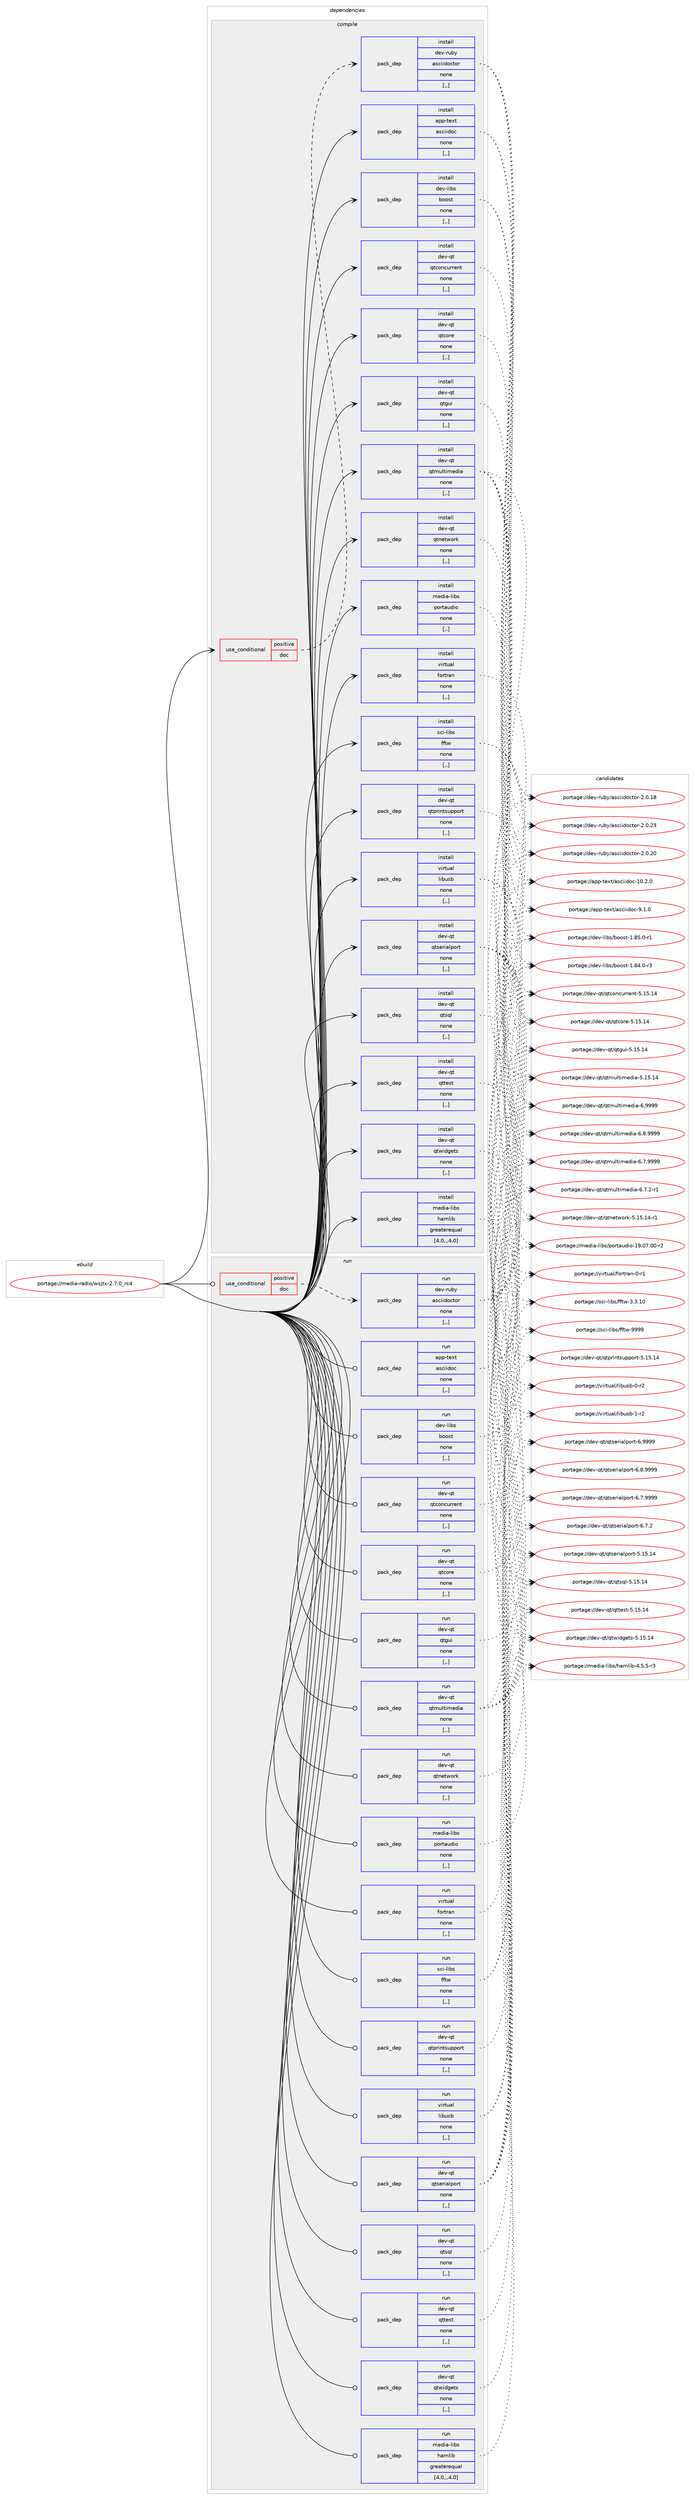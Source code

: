 digraph prolog {

# *************
# Graph options
# *************

newrank=true;
concentrate=true;
compound=true;
graph [rankdir=LR,fontname=Helvetica,fontsize=10,ranksep=1.5];#, ranksep=2.5, nodesep=0.2];
edge  [arrowhead=vee];
node  [fontname=Helvetica,fontsize=10];

# **********
# The ebuild
# **********

subgraph cluster_leftcol {
color=gray;
label=<<i>ebuild</i>>;
id [label="portage://media-radio/wsjtx-2.7.0_rc4", color=red, width=4, href="../media-radio/wsjtx-2.7.0_rc4.svg"];
}

# ****************
# The dependencies
# ****************

subgraph cluster_midcol {
color=gray;
label=<<i>dependencies</i>>;
subgraph cluster_compile {
fillcolor="#eeeeee";
style=filled;
label=<<i>compile</i>>;
subgraph cond78618 {
dependency310787 [label=<<TABLE BORDER="0" CELLBORDER="1" CELLSPACING="0" CELLPADDING="4"><TR><TD ROWSPAN="3" CELLPADDING="10">use_conditional</TD></TR><TR><TD>positive</TD></TR><TR><TD>doc</TD></TR></TABLE>>, shape=none, color=red];
subgraph pack229753 {
dependency310788 [label=<<TABLE BORDER="0" CELLBORDER="1" CELLSPACING="0" CELLPADDING="4" WIDTH="220"><TR><TD ROWSPAN="6" CELLPADDING="30">pack_dep</TD></TR><TR><TD WIDTH="110">install</TD></TR><TR><TD>dev-ruby</TD></TR><TR><TD>asciidoctor</TD></TR><TR><TD>none</TD></TR><TR><TD>[,,]</TD></TR></TABLE>>, shape=none, color=blue];
}
dependency310787:e -> dependency310788:w [weight=20,style="dashed",arrowhead="vee"];
}
id:e -> dependency310787:w [weight=20,style="solid",arrowhead="vee"];
subgraph pack229754 {
dependency310789 [label=<<TABLE BORDER="0" CELLBORDER="1" CELLSPACING="0" CELLPADDING="4" WIDTH="220"><TR><TD ROWSPAN="6" CELLPADDING="30">pack_dep</TD></TR><TR><TD WIDTH="110">install</TD></TR><TR><TD>app-text</TD></TR><TR><TD>asciidoc</TD></TR><TR><TD>none</TD></TR><TR><TD>[,,]</TD></TR></TABLE>>, shape=none, color=blue];
}
id:e -> dependency310789:w [weight=20,style="solid",arrowhead="vee"];
subgraph pack229755 {
dependency310790 [label=<<TABLE BORDER="0" CELLBORDER="1" CELLSPACING="0" CELLPADDING="4" WIDTH="220"><TR><TD ROWSPAN="6" CELLPADDING="30">pack_dep</TD></TR><TR><TD WIDTH="110">install</TD></TR><TR><TD>dev-libs</TD></TR><TR><TD>boost</TD></TR><TR><TD>none</TD></TR><TR><TD>[,,]</TD></TR></TABLE>>, shape=none, color=blue];
}
id:e -> dependency310790:w [weight=20,style="solid",arrowhead="vee"];
subgraph pack229756 {
dependency310791 [label=<<TABLE BORDER="0" CELLBORDER="1" CELLSPACING="0" CELLPADDING="4" WIDTH="220"><TR><TD ROWSPAN="6" CELLPADDING="30">pack_dep</TD></TR><TR><TD WIDTH="110">install</TD></TR><TR><TD>dev-qt</TD></TR><TR><TD>qtconcurrent</TD></TR><TR><TD>none</TD></TR><TR><TD>[,,]</TD></TR></TABLE>>, shape=none, color=blue];
}
id:e -> dependency310791:w [weight=20,style="solid",arrowhead="vee"];
subgraph pack229757 {
dependency310792 [label=<<TABLE BORDER="0" CELLBORDER="1" CELLSPACING="0" CELLPADDING="4" WIDTH="220"><TR><TD ROWSPAN="6" CELLPADDING="30">pack_dep</TD></TR><TR><TD WIDTH="110">install</TD></TR><TR><TD>dev-qt</TD></TR><TR><TD>qtcore</TD></TR><TR><TD>none</TD></TR><TR><TD>[,,]</TD></TR></TABLE>>, shape=none, color=blue];
}
id:e -> dependency310792:w [weight=20,style="solid",arrowhead="vee"];
subgraph pack229758 {
dependency310793 [label=<<TABLE BORDER="0" CELLBORDER="1" CELLSPACING="0" CELLPADDING="4" WIDTH="220"><TR><TD ROWSPAN="6" CELLPADDING="30">pack_dep</TD></TR><TR><TD WIDTH="110">install</TD></TR><TR><TD>dev-qt</TD></TR><TR><TD>qtgui</TD></TR><TR><TD>none</TD></TR><TR><TD>[,,]</TD></TR></TABLE>>, shape=none, color=blue];
}
id:e -> dependency310793:w [weight=20,style="solid",arrowhead="vee"];
subgraph pack229759 {
dependency310794 [label=<<TABLE BORDER="0" CELLBORDER="1" CELLSPACING="0" CELLPADDING="4" WIDTH="220"><TR><TD ROWSPAN="6" CELLPADDING="30">pack_dep</TD></TR><TR><TD WIDTH="110">install</TD></TR><TR><TD>dev-qt</TD></TR><TR><TD>qtmultimedia</TD></TR><TR><TD>none</TD></TR><TR><TD>[,,]</TD></TR></TABLE>>, shape=none, color=blue];
}
id:e -> dependency310794:w [weight=20,style="solid",arrowhead="vee"];
subgraph pack229760 {
dependency310795 [label=<<TABLE BORDER="0" CELLBORDER="1" CELLSPACING="0" CELLPADDING="4" WIDTH="220"><TR><TD ROWSPAN="6" CELLPADDING="30">pack_dep</TD></TR><TR><TD WIDTH="110">install</TD></TR><TR><TD>dev-qt</TD></TR><TR><TD>qtnetwork</TD></TR><TR><TD>none</TD></TR><TR><TD>[,,]</TD></TR></TABLE>>, shape=none, color=blue];
}
id:e -> dependency310795:w [weight=20,style="solid",arrowhead="vee"];
subgraph pack229761 {
dependency310796 [label=<<TABLE BORDER="0" CELLBORDER="1" CELLSPACING="0" CELLPADDING="4" WIDTH="220"><TR><TD ROWSPAN="6" CELLPADDING="30">pack_dep</TD></TR><TR><TD WIDTH="110">install</TD></TR><TR><TD>dev-qt</TD></TR><TR><TD>qtprintsupport</TD></TR><TR><TD>none</TD></TR><TR><TD>[,,]</TD></TR></TABLE>>, shape=none, color=blue];
}
id:e -> dependency310796:w [weight=20,style="solid",arrowhead="vee"];
subgraph pack229762 {
dependency310797 [label=<<TABLE BORDER="0" CELLBORDER="1" CELLSPACING="0" CELLPADDING="4" WIDTH="220"><TR><TD ROWSPAN="6" CELLPADDING="30">pack_dep</TD></TR><TR><TD WIDTH="110">install</TD></TR><TR><TD>dev-qt</TD></TR><TR><TD>qtserialport</TD></TR><TR><TD>none</TD></TR><TR><TD>[,,]</TD></TR></TABLE>>, shape=none, color=blue];
}
id:e -> dependency310797:w [weight=20,style="solid",arrowhead="vee"];
subgraph pack229763 {
dependency310798 [label=<<TABLE BORDER="0" CELLBORDER="1" CELLSPACING="0" CELLPADDING="4" WIDTH="220"><TR><TD ROWSPAN="6" CELLPADDING="30">pack_dep</TD></TR><TR><TD WIDTH="110">install</TD></TR><TR><TD>dev-qt</TD></TR><TR><TD>qtsql</TD></TR><TR><TD>none</TD></TR><TR><TD>[,,]</TD></TR></TABLE>>, shape=none, color=blue];
}
id:e -> dependency310798:w [weight=20,style="solid",arrowhead="vee"];
subgraph pack229764 {
dependency310799 [label=<<TABLE BORDER="0" CELLBORDER="1" CELLSPACING="0" CELLPADDING="4" WIDTH="220"><TR><TD ROWSPAN="6" CELLPADDING="30">pack_dep</TD></TR><TR><TD WIDTH="110">install</TD></TR><TR><TD>dev-qt</TD></TR><TR><TD>qttest</TD></TR><TR><TD>none</TD></TR><TR><TD>[,,]</TD></TR></TABLE>>, shape=none, color=blue];
}
id:e -> dependency310799:w [weight=20,style="solid",arrowhead="vee"];
subgraph pack229765 {
dependency310800 [label=<<TABLE BORDER="0" CELLBORDER="1" CELLSPACING="0" CELLPADDING="4" WIDTH="220"><TR><TD ROWSPAN="6" CELLPADDING="30">pack_dep</TD></TR><TR><TD WIDTH="110">install</TD></TR><TR><TD>dev-qt</TD></TR><TR><TD>qtwidgets</TD></TR><TR><TD>none</TD></TR><TR><TD>[,,]</TD></TR></TABLE>>, shape=none, color=blue];
}
id:e -> dependency310800:w [weight=20,style="solid",arrowhead="vee"];
subgraph pack229766 {
dependency310801 [label=<<TABLE BORDER="0" CELLBORDER="1" CELLSPACING="0" CELLPADDING="4" WIDTH="220"><TR><TD ROWSPAN="6" CELLPADDING="30">pack_dep</TD></TR><TR><TD WIDTH="110">install</TD></TR><TR><TD>media-libs</TD></TR><TR><TD>hamlib</TD></TR><TR><TD>greaterequal</TD></TR><TR><TD>[4.0,,,4.0]</TD></TR></TABLE>>, shape=none, color=blue];
}
id:e -> dependency310801:w [weight=20,style="solid",arrowhead="vee"];
subgraph pack229767 {
dependency310802 [label=<<TABLE BORDER="0" CELLBORDER="1" CELLSPACING="0" CELLPADDING="4" WIDTH="220"><TR><TD ROWSPAN="6" CELLPADDING="30">pack_dep</TD></TR><TR><TD WIDTH="110">install</TD></TR><TR><TD>media-libs</TD></TR><TR><TD>portaudio</TD></TR><TR><TD>none</TD></TR><TR><TD>[,,]</TD></TR></TABLE>>, shape=none, color=blue];
}
id:e -> dependency310802:w [weight=20,style="solid",arrowhead="vee"];
subgraph pack229768 {
dependency310803 [label=<<TABLE BORDER="0" CELLBORDER="1" CELLSPACING="0" CELLPADDING="4" WIDTH="220"><TR><TD ROWSPAN="6" CELLPADDING="30">pack_dep</TD></TR><TR><TD WIDTH="110">install</TD></TR><TR><TD>sci-libs</TD></TR><TR><TD>fftw</TD></TR><TR><TD>none</TD></TR><TR><TD>[,,]</TD></TR></TABLE>>, shape=none, color=blue];
}
id:e -> dependency310803:w [weight=20,style="solid",arrowhead="vee"];
subgraph pack229769 {
dependency310804 [label=<<TABLE BORDER="0" CELLBORDER="1" CELLSPACING="0" CELLPADDING="4" WIDTH="220"><TR><TD ROWSPAN="6" CELLPADDING="30">pack_dep</TD></TR><TR><TD WIDTH="110">install</TD></TR><TR><TD>virtual</TD></TR><TR><TD>fortran</TD></TR><TR><TD>none</TD></TR><TR><TD>[,,]</TD></TR></TABLE>>, shape=none, color=blue];
}
id:e -> dependency310804:w [weight=20,style="solid",arrowhead="vee"];
subgraph pack229770 {
dependency310805 [label=<<TABLE BORDER="0" CELLBORDER="1" CELLSPACING="0" CELLPADDING="4" WIDTH="220"><TR><TD ROWSPAN="6" CELLPADDING="30">pack_dep</TD></TR><TR><TD WIDTH="110">install</TD></TR><TR><TD>virtual</TD></TR><TR><TD>libusb</TD></TR><TR><TD>none</TD></TR><TR><TD>[,,]</TD></TR></TABLE>>, shape=none, color=blue];
}
id:e -> dependency310805:w [weight=20,style="solid",arrowhead="vee"];
}
subgraph cluster_compileandrun {
fillcolor="#eeeeee";
style=filled;
label=<<i>compile and run</i>>;
}
subgraph cluster_run {
fillcolor="#eeeeee";
style=filled;
label=<<i>run</i>>;
subgraph cond78619 {
dependency310806 [label=<<TABLE BORDER="0" CELLBORDER="1" CELLSPACING="0" CELLPADDING="4"><TR><TD ROWSPAN="3" CELLPADDING="10">use_conditional</TD></TR><TR><TD>positive</TD></TR><TR><TD>doc</TD></TR></TABLE>>, shape=none, color=red];
subgraph pack229771 {
dependency310807 [label=<<TABLE BORDER="0" CELLBORDER="1" CELLSPACING="0" CELLPADDING="4" WIDTH="220"><TR><TD ROWSPAN="6" CELLPADDING="30">pack_dep</TD></TR><TR><TD WIDTH="110">run</TD></TR><TR><TD>dev-ruby</TD></TR><TR><TD>asciidoctor</TD></TR><TR><TD>none</TD></TR><TR><TD>[,,]</TD></TR></TABLE>>, shape=none, color=blue];
}
dependency310806:e -> dependency310807:w [weight=20,style="dashed",arrowhead="vee"];
}
id:e -> dependency310806:w [weight=20,style="solid",arrowhead="odot"];
subgraph pack229772 {
dependency310808 [label=<<TABLE BORDER="0" CELLBORDER="1" CELLSPACING="0" CELLPADDING="4" WIDTH="220"><TR><TD ROWSPAN="6" CELLPADDING="30">pack_dep</TD></TR><TR><TD WIDTH="110">run</TD></TR><TR><TD>app-text</TD></TR><TR><TD>asciidoc</TD></TR><TR><TD>none</TD></TR><TR><TD>[,,]</TD></TR></TABLE>>, shape=none, color=blue];
}
id:e -> dependency310808:w [weight=20,style="solid",arrowhead="odot"];
subgraph pack229773 {
dependency310809 [label=<<TABLE BORDER="0" CELLBORDER="1" CELLSPACING="0" CELLPADDING="4" WIDTH="220"><TR><TD ROWSPAN="6" CELLPADDING="30">pack_dep</TD></TR><TR><TD WIDTH="110">run</TD></TR><TR><TD>dev-libs</TD></TR><TR><TD>boost</TD></TR><TR><TD>none</TD></TR><TR><TD>[,,]</TD></TR></TABLE>>, shape=none, color=blue];
}
id:e -> dependency310809:w [weight=20,style="solid",arrowhead="odot"];
subgraph pack229774 {
dependency310810 [label=<<TABLE BORDER="0" CELLBORDER="1" CELLSPACING="0" CELLPADDING="4" WIDTH="220"><TR><TD ROWSPAN="6" CELLPADDING="30">pack_dep</TD></TR><TR><TD WIDTH="110">run</TD></TR><TR><TD>dev-qt</TD></TR><TR><TD>qtconcurrent</TD></TR><TR><TD>none</TD></TR><TR><TD>[,,]</TD></TR></TABLE>>, shape=none, color=blue];
}
id:e -> dependency310810:w [weight=20,style="solid",arrowhead="odot"];
subgraph pack229775 {
dependency310811 [label=<<TABLE BORDER="0" CELLBORDER="1" CELLSPACING="0" CELLPADDING="4" WIDTH="220"><TR><TD ROWSPAN="6" CELLPADDING="30">pack_dep</TD></TR><TR><TD WIDTH="110">run</TD></TR><TR><TD>dev-qt</TD></TR><TR><TD>qtcore</TD></TR><TR><TD>none</TD></TR><TR><TD>[,,]</TD></TR></TABLE>>, shape=none, color=blue];
}
id:e -> dependency310811:w [weight=20,style="solid",arrowhead="odot"];
subgraph pack229776 {
dependency310812 [label=<<TABLE BORDER="0" CELLBORDER="1" CELLSPACING="0" CELLPADDING="4" WIDTH="220"><TR><TD ROWSPAN="6" CELLPADDING="30">pack_dep</TD></TR><TR><TD WIDTH="110">run</TD></TR><TR><TD>dev-qt</TD></TR><TR><TD>qtgui</TD></TR><TR><TD>none</TD></TR><TR><TD>[,,]</TD></TR></TABLE>>, shape=none, color=blue];
}
id:e -> dependency310812:w [weight=20,style="solid",arrowhead="odot"];
subgraph pack229777 {
dependency310813 [label=<<TABLE BORDER="0" CELLBORDER="1" CELLSPACING="0" CELLPADDING="4" WIDTH="220"><TR><TD ROWSPAN="6" CELLPADDING="30">pack_dep</TD></TR><TR><TD WIDTH="110">run</TD></TR><TR><TD>dev-qt</TD></TR><TR><TD>qtmultimedia</TD></TR><TR><TD>none</TD></TR><TR><TD>[,,]</TD></TR></TABLE>>, shape=none, color=blue];
}
id:e -> dependency310813:w [weight=20,style="solid",arrowhead="odot"];
subgraph pack229778 {
dependency310814 [label=<<TABLE BORDER="0" CELLBORDER="1" CELLSPACING="0" CELLPADDING="4" WIDTH="220"><TR><TD ROWSPAN="6" CELLPADDING="30">pack_dep</TD></TR><TR><TD WIDTH="110">run</TD></TR><TR><TD>dev-qt</TD></TR><TR><TD>qtnetwork</TD></TR><TR><TD>none</TD></TR><TR><TD>[,,]</TD></TR></TABLE>>, shape=none, color=blue];
}
id:e -> dependency310814:w [weight=20,style="solid",arrowhead="odot"];
subgraph pack229779 {
dependency310815 [label=<<TABLE BORDER="0" CELLBORDER="1" CELLSPACING="0" CELLPADDING="4" WIDTH="220"><TR><TD ROWSPAN="6" CELLPADDING="30">pack_dep</TD></TR><TR><TD WIDTH="110">run</TD></TR><TR><TD>dev-qt</TD></TR><TR><TD>qtprintsupport</TD></TR><TR><TD>none</TD></TR><TR><TD>[,,]</TD></TR></TABLE>>, shape=none, color=blue];
}
id:e -> dependency310815:w [weight=20,style="solid",arrowhead="odot"];
subgraph pack229780 {
dependency310816 [label=<<TABLE BORDER="0" CELLBORDER="1" CELLSPACING="0" CELLPADDING="4" WIDTH="220"><TR><TD ROWSPAN="6" CELLPADDING="30">pack_dep</TD></TR><TR><TD WIDTH="110">run</TD></TR><TR><TD>dev-qt</TD></TR><TR><TD>qtserialport</TD></TR><TR><TD>none</TD></TR><TR><TD>[,,]</TD></TR></TABLE>>, shape=none, color=blue];
}
id:e -> dependency310816:w [weight=20,style="solid",arrowhead="odot"];
subgraph pack229781 {
dependency310817 [label=<<TABLE BORDER="0" CELLBORDER="1" CELLSPACING="0" CELLPADDING="4" WIDTH="220"><TR><TD ROWSPAN="6" CELLPADDING="30">pack_dep</TD></TR><TR><TD WIDTH="110">run</TD></TR><TR><TD>dev-qt</TD></TR><TR><TD>qtsql</TD></TR><TR><TD>none</TD></TR><TR><TD>[,,]</TD></TR></TABLE>>, shape=none, color=blue];
}
id:e -> dependency310817:w [weight=20,style="solid",arrowhead="odot"];
subgraph pack229782 {
dependency310818 [label=<<TABLE BORDER="0" CELLBORDER="1" CELLSPACING="0" CELLPADDING="4" WIDTH="220"><TR><TD ROWSPAN="6" CELLPADDING="30">pack_dep</TD></TR><TR><TD WIDTH="110">run</TD></TR><TR><TD>dev-qt</TD></TR><TR><TD>qttest</TD></TR><TR><TD>none</TD></TR><TR><TD>[,,]</TD></TR></TABLE>>, shape=none, color=blue];
}
id:e -> dependency310818:w [weight=20,style="solid",arrowhead="odot"];
subgraph pack229783 {
dependency310819 [label=<<TABLE BORDER="0" CELLBORDER="1" CELLSPACING="0" CELLPADDING="4" WIDTH="220"><TR><TD ROWSPAN="6" CELLPADDING="30">pack_dep</TD></TR><TR><TD WIDTH="110">run</TD></TR><TR><TD>dev-qt</TD></TR><TR><TD>qtwidgets</TD></TR><TR><TD>none</TD></TR><TR><TD>[,,]</TD></TR></TABLE>>, shape=none, color=blue];
}
id:e -> dependency310819:w [weight=20,style="solid",arrowhead="odot"];
subgraph pack229784 {
dependency310820 [label=<<TABLE BORDER="0" CELLBORDER="1" CELLSPACING="0" CELLPADDING="4" WIDTH="220"><TR><TD ROWSPAN="6" CELLPADDING="30">pack_dep</TD></TR><TR><TD WIDTH="110">run</TD></TR><TR><TD>media-libs</TD></TR><TR><TD>hamlib</TD></TR><TR><TD>greaterequal</TD></TR><TR><TD>[4.0,,,4.0]</TD></TR></TABLE>>, shape=none, color=blue];
}
id:e -> dependency310820:w [weight=20,style="solid",arrowhead="odot"];
subgraph pack229785 {
dependency310821 [label=<<TABLE BORDER="0" CELLBORDER="1" CELLSPACING="0" CELLPADDING="4" WIDTH="220"><TR><TD ROWSPAN="6" CELLPADDING="30">pack_dep</TD></TR><TR><TD WIDTH="110">run</TD></TR><TR><TD>media-libs</TD></TR><TR><TD>portaudio</TD></TR><TR><TD>none</TD></TR><TR><TD>[,,]</TD></TR></TABLE>>, shape=none, color=blue];
}
id:e -> dependency310821:w [weight=20,style="solid",arrowhead="odot"];
subgraph pack229786 {
dependency310822 [label=<<TABLE BORDER="0" CELLBORDER="1" CELLSPACING="0" CELLPADDING="4" WIDTH="220"><TR><TD ROWSPAN="6" CELLPADDING="30">pack_dep</TD></TR><TR><TD WIDTH="110">run</TD></TR><TR><TD>sci-libs</TD></TR><TR><TD>fftw</TD></TR><TR><TD>none</TD></TR><TR><TD>[,,]</TD></TR></TABLE>>, shape=none, color=blue];
}
id:e -> dependency310822:w [weight=20,style="solid",arrowhead="odot"];
subgraph pack229787 {
dependency310823 [label=<<TABLE BORDER="0" CELLBORDER="1" CELLSPACING="0" CELLPADDING="4" WIDTH="220"><TR><TD ROWSPAN="6" CELLPADDING="30">pack_dep</TD></TR><TR><TD WIDTH="110">run</TD></TR><TR><TD>virtual</TD></TR><TR><TD>fortran</TD></TR><TR><TD>none</TD></TR><TR><TD>[,,]</TD></TR></TABLE>>, shape=none, color=blue];
}
id:e -> dependency310823:w [weight=20,style="solid",arrowhead="odot"];
subgraph pack229788 {
dependency310824 [label=<<TABLE BORDER="0" CELLBORDER="1" CELLSPACING="0" CELLPADDING="4" WIDTH="220"><TR><TD ROWSPAN="6" CELLPADDING="30">pack_dep</TD></TR><TR><TD WIDTH="110">run</TD></TR><TR><TD>virtual</TD></TR><TR><TD>libusb</TD></TR><TR><TD>none</TD></TR><TR><TD>[,,]</TD></TR></TABLE>>, shape=none, color=blue];
}
id:e -> dependency310824:w [weight=20,style="solid",arrowhead="odot"];
}
}

# **************
# The candidates
# **************

subgraph cluster_choices {
rank=same;
color=gray;
label=<<i>candidates</i>>;

subgraph choice229753 {
color=black;
nodesep=1;
choice10010111845114117981214797115991051051001119911611111445504648465051 [label="portage://dev-ruby/asciidoctor-2.0.23", color=red, width=4,href="../dev-ruby/asciidoctor-2.0.23.svg"];
choice10010111845114117981214797115991051051001119911611111445504648465048 [label="portage://dev-ruby/asciidoctor-2.0.20", color=red, width=4,href="../dev-ruby/asciidoctor-2.0.20.svg"];
choice10010111845114117981214797115991051051001119911611111445504648464956 [label="portage://dev-ruby/asciidoctor-2.0.18", color=red, width=4,href="../dev-ruby/asciidoctor-2.0.18.svg"];
dependency310788:e -> choice10010111845114117981214797115991051051001119911611111445504648465051:w [style=dotted,weight="100"];
dependency310788:e -> choice10010111845114117981214797115991051051001119911611111445504648465048:w [style=dotted,weight="100"];
dependency310788:e -> choice10010111845114117981214797115991051051001119911611111445504648464956:w [style=dotted,weight="100"];
}
subgraph choice229754 {
color=black;
nodesep=1;
choice97112112451161011201164797115991051051001119945494846504648 [label="portage://app-text/asciidoc-10.2.0", color=red, width=4,href="../app-text/asciidoc-10.2.0.svg"];
choice971121124511610112011647971159910510510011199455746494648 [label="portage://app-text/asciidoc-9.1.0", color=red, width=4,href="../app-text/asciidoc-9.1.0.svg"];
dependency310789:e -> choice97112112451161011201164797115991051051001119945494846504648:w [style=dotted,weight="100"];
dependency310789:e -> choice971121124511610112011647971159910510510011199455746494648:w [style=dotted,weight="100"];
}
subgraph choice229755 {
color=black;
nodesep=1;
choice10010111845108105981154798111111115116454946565346484511449 [label="portage://dev-libs/boost-1.85.0-r1", color=red, width=4,href="../dev-libs/boost-1.85.0-r1.svg"];
choice10010111845108105981154798111111115116454946565246484511451 [label="portage://dev-libs/boost-1.84.0-r3", color=red, width=4,href="../dev-libs/boost-1.84.0-r3.svg"];
dependency310790:e -> choice10010111845108105981154798111111115116454946565346484511449:w [style=dotted,weight="100"];
dependency310790:e -> choice10010111845108105981154798111111115116454946565246484511451:w [style=dotted,weight="100"];
}
subgraph choice229756 {
color=black;
nodesep=1;
choice100101118451131164711311699111110991171141141011101164553464953464952 [label="portage://dev-qt/qtconcurrent-5.15.14", color=red, width=4,href="../dev-qt/qtconcurrent-5.15.14.svg"];
dependency310791:e -> choice100101118451131164711311699111110991171141141011101164553464953464952:w [style=dotted,weight="100"];
}
subgraph choice229757 {
color=black;
nodesep=1;
choice1001011184511311647113116991111141014553464953464952 [label="portage://dev-qt/qtcore-5.15.14", color=red, width=4,href="../dev-qt/qtcore-5.15.14.svg"];
dependency310792:e -> choice1001011184511311647113116991111141014553464953464952:w [style=dotted,weight="100"];
}
subgraph choice229758 {
color=black;
nodesep=1;
choice10010111845113116471131161031171054553464953464952 [label="portage://dev-qt/qtgui-5.15.14", color=red, width=4,href="../dev-qt/qtgui-5.15.14.svg"];
dependency310793:e -> choice10010111845113116471131161031171054553464953464952:w [style=dotted,weight="100"];
}
subgraph choice229759 {
color=black;
nodesep=1;
choice10010111845113116471131161091171081161051091011001059745544657575757 [label="portage://dev-qt/qtmultimedia-6.9999", color=red, width=4,href="../dev-qt/qtmultimedia-6.9999.svg"];
choice100101118451131164711311610911710811610510910110010597455446564657575757 [label="portage://dev-qt/qtmultimedia-6.8.9999", color=red, width=4,href="../dev-qt/qtmultimedia-6.8.9999.svg"];
choice100101118451131164711311610911710811610510910110010597455446554657575757 [label="portage://dev-qt/qtmultimedia-6.7.9999", color=red, width=4,href="../dev-qt/qtmultimedia-6.7.9999.svg"];
choice1001011184511311647113116109117108116105109101100105974554465546504511449 [label="portage://dev-qt/qtmultimedia-6.7.2-r1", color=red, width=4,href="../dev-qt/qtmultimedia-6.7.2-r1.svg"];
choice1001011184511311647113116109117108116105109101100105974553464953464952 [label="portage://dev-qt/qtmultimedia-5.15.14", color=red, width=4,href="../dev-qt/qtmultimedia-5.15.14.svg"];
dependency310794:e -> choice10010111845113116471131161091171081161051091011001059745544657575757:w [style=dotted,weight="100"];
dependency310794:e -> choice100101118451131164711311610911710811610510910110010597455446564657575757:w [style=dotted,weight="100"];
dependency310794:e -> choice100101118451131164711311610911710811610510910110010597455446554657575757:w [style=dotted,weight="100"];
dependency310794:e -> choice1001011184511311647113116109117108116105109101100105974554465546504511449:w [style=dotted,weight="100"];
dependency310794:e -> choice1001011184511311647113116109117108116105109101100105974553464953464952:w [style=dotted,weight="100"];
}
subgraph choice229760 {
color=black;
nodesep=1;
choice100101118451131164711311611010111611911111410745534649534649524511449 [label="portage://dev-qt/qtnetwork-5.15.14-r1", color=red, width=4,href="../dev-qt/qtnetwork-5.15.14-r1.svg"];
dependency310795:e -> choice100101118451131164711311611010111611911111410745534649534649524511449:w [style=dotted,weight="100"];
}
subgraph choice229761 {
color=black;
nodesep=1;
choice10010111845113116471131161121141051101161151171121121111141164553464953464952 [label="portage://dev-qt/qtprintsupport-5.15.14", color=red, width=4,href="../dev-qt/qtprintsupport-5.15.14.svg"];
dependency310796:e -> choice10010111845113116471131161121141051101161151171121121111141164553464953464952:w [style=dotted,weight="100"];
}
subgraph choice229762 {
color=black;
nodesep=1;
choice10010111845113116471131161151011141059710811211111411645544657575757 [label="portage://dev-qt/qtserialport-6.9999", color=red, width=4,href="../dev-qt/qtserialport-6.9999.svg"];
choice100101118451131164711311611510111410597108112111114116455446564657575757 [label="portage://dev-qt/qtserialport-6.8.9999", color=red, width=4,href="../dev-qt/qtserialport-6.8.9999.svg"];
choice100101118451131164711311611510111410597108112111114116455446554657575757 [label="portage://dev-qt/qtserialport-6.7.9999", color=red, width=4,href="../dev-qt/qtserialport-6.7.9999.svg"];
choice100101118451131164711311611510111410597108112111114116455446554650 [label="portage://dev-qt/qtserialport-6.7.2", color=red, width=4,href="../dev-qt/qtserialport-6.7.2.svg"];
choice1001011184511311647113116115101114105971081121111141164553464953464952 [label="portage://dev-qt/qtserialport-5.15.14", color=red, width=4,href="../dev-qt/qtserialport-5.15.14.svg"];
dependency310797:e -> choice10010111845113116471131161151011141059710811211111411645544657575757:w [style=dotted,weight="100"];
dependency310797:e -> choice100101118451131164711311611510111410597108112111114116455446564657575757:w [style=dotted,weight="100"];
dependency310797:e -> choice100101118451131164711311611510111410597108112111114116455446554657575757:w [style=dotted,weight="100"];
dependency310797:e -> choice100101118451131164711311611510111410597108112111114116455446554650:w [style=dotted,weight="100"];
dependency310797:e -> choice1001011184511311647113116115101114105971081121111141164553464953464952:w [style=dotted,weight="100"];
}
subgraph choice229763 {
color=black;
nodesep=1;
choice10010111845113116471131161151131084553464953464952 [label="portage://dev-qt/qtsql-5.15.14", color=red, width=4,href="../dev-qt/qtsql-5.15.14.svg"];
dependency310798:e -> choice10010111845113116471131161151131084553464953464952:w [style=dotted,weight="100"];
}
subgraph choice229764 {
color=black;
nodesep=1;
choice10010111845113116471131161161011151164553464953464952 [label="portage://dev-qt/qttest-5.15.14", color=red, width=4,href="../dev-qt/qttest-5.15.14.svg"];
dependency310799:e -> choice10010111845113116471131161161011151164553464953464952:w [style=dotted,weight="100"];
}
subgraph choice229765 {
color=black;
nodesep=1;
choice10010111845113116471131161191051001031011161154553464953464952 [label="portage://dev-qt/qtwidgets-5.15.14", color=red, width=4,href="../dev-qt/qtwidgets-5.15.14.svg"];
dependency310800:e -> choice10010111845113116471131161191051001031011161154553464953464952:w [style=dotted,weight="100"];
}
subgraph choice229766 {
color=black;
nodesep=1;
choice1091011001059745108105981154710497109108105984552465346534511451 [label="portage://media-libs/hamlib-4.5.5-r3", color=red, width=4,href="../media-libs/hamlib-4.5.5-r3.svg"];
dependency310801:e -> choice1091011001059745108105981154710497109108105984552465346534511451:w [style=dotted,weight="100"];
}
subgraph choice229767 {
color=black;
nodesep=1;
choice10910110010597451081059811547112111114116971171001051114549574648554648484511450 [label="portage://media-libs/portaudio-19.07.00-r2", color=red, width=4,href="../media-libs/portaudio-19.07.00-r2.svg"];
dependency310802:e -> choice10910110010597451081059811547112111114116971171001051114549574648554648484511450:w [style=dotted,weight="100"];
}
subgraph choice229768 {
color=black;
nodesep=1;
choice115991054510810598115471021021161194557575757 [label="portage://sci-libs/fftw-9999", color=red, width=4,href="../sci-libs/fftw-9999.svg"];
choice1159910545108105981154710210211611945514651464948 [label="portage://sci-libs/fftw-3.3.10", color=red, width=4,href="../sci-libs/fftw-3.3.10.svg"];
dependency310803:e -> choice115991054510810598115471021021161194557575757:w [style=dotted,weight="100"];
dependency310803:e -> choice1159910545108105981154710210211611945514651464948:w [style=dotted,weight="100"];
}
subgraph choice229769 {
color=black;
nodesep=1;
choice11810511411611797108471021111141161149711045484511449 [label="portage://virtual/fortran-0-r1", color=red, width=4,href="../virtual/fortran-0-r1.svg"];
dependency310804:e -> choice11810511411611797108471021111141161149711045484511449:w [style=dotted,weight="100"];
}
subgraph choice229770 {
color=black;
nodesep=1;
choice1181051141161179710847108105981171159845494511450 [label="portage://virtual/libusb-1-r2", color=red, width=4,href="../virtual/libusb-1-r2.svg"];
choice1181051141161179710847108105981171159845484511450 [label="portage://virtual/libusb-0-r2", color=red, width=4,href="../virtual/libusb-0-r2.svg"];
dependency310805:e -> choice1181051141161179710847108105981171159845494511450:w [style=dotted,weight="100"];
dependency310805:e -> choice1181051141161179710847108105981171159845484511450:w [style=dotted,weight="100"];
}
subgraph choice229771 {
color=black;
nodesep=1;
choice10010111845114117981214797115991051051001119911611111445504648465051 [label="portage://dev-ruby/asciidoctor-2.0.23", color=red, width=4,href="../dev-ruby/asciidoctor-2.0.23.svg"];
choice10010111845114117981214797115991051051001119911611111445504648465048 [label="portage://dev-ruby/asciidoctor-2.0.20", color=red, width=4,href="../dev-ruby/asciidoctor-2.0.20.svg"];
choice10010111845114117981214797115991051051001119911611111445504648464956 [label="portage://dev-ruby/asciidoctor-2.0.18", color=red, width=4,href="../dev-ruby/asciidoctor-2.0.18.svg"];
dependency310807:e -> choice10010111845114117981214797115991051051001119911611111445504648465051:w [style=dotted,weight="100"];
dependency310807:e -> choice10010111845114117981214797115991051051001119911611111445504648465048:w [style=dotted,weight="100"];
dependency310807:e -> choice10010111845114117981214797115991051051001119911611111445504648464956:w [style=dotted,weight="100"];
}
subgraph choice229772 {
color=black;
nodesep=1;
choice97112112451161011201164797115991051051001119945494846504648 [label="portage://app-text/asciidoc-10.2.0", color=red, width=4,href="../app-text/asciidoc-10.2.0.svg"];
choice971121124511610112011647971159910510510011199455746494648 [label="portage://app-text/asciidoc-9.1.0", color=red, width=4,href="../app-text/asciidoc-9.1.0.svg"];
dependency310808:e -> choice97112112451161011201164797115991051051001119945494846504648:w [style=dotted,weight="100"];
dependency310808:e -> choice971121124511610112011647971159910510510011199455746494648:w [style=dotted,weight="100"];
}
subgraph choice229773 {
color=black;
nodesep=1;
choice10010111845108105981154798111111115116454946565346484511449 [label="portage://dev-libs/boost-1.85.0-r1", color=red, width=4,href="../dev-libs/boost-1.85.0-r1.svg"];
choice10010111845108105981154798111111115116454946565246484511451 [label="portage://dev-libs/boost-1.84.0-r3", color=red, width=4,href="../dev-libs/boost-1.84.0-r3.svg"];
dependency310809:e -> choice10010111845108105981154798111111115116454946565346484511449:w [style=dotted,weight="100"];
dependency310809:e -> choice10010111845108105981154798111111115116454946565246484511451:w [style=dotted,weight="100"];
}
subgraph choice229774 {
color=black;
nodesep=1;
choice100101118451131164711311699111110991171141141011101164553464953464952 [label="portage://dev-qt/qtconcurrent-5.15.14", color=red, width=4,href="../dev-qt/qtconcurrent-5.15.14.svg"];
dependency310810:e -> choice100101118451131164711311699111110991171141141011101164553464953464952:w [style=dotted,weight="100"];
}
subgraph choice229775 {
color=black;
nodesep=1;
choice1001011184511311647113116991111141014553464953464952 [label="portage://dev-qt/qtcore-5.15.14", color=red, width=4,href="../dev-qt/qtcore-5.15.14.svg"];
dependency310811:e -> choice1001011184511311647113116991111141014553464953464952:w [style=dotted,weight="100"];
}
subgraph choice229776 {
color=black;
nodesep=1;
choice10010111845113116471131161031171054553464953464952 [label="portage://dev-qt/qtgui-5.15.14", color=red, width=4,href="../dev-qt/qtgui-5.15.14.svg"];
dependency310812:e -> choice10010111845113116471131161031171054553464953464952:w [style=dotted,weight="100"];
}
subgraph choice229777 {
color=black;
nodesep=1;
choice10010111845113116471131161091171081161051091011001059745544657575757 [label="portage://dev-qt/qtmultimedia-6.9999", color=red, width=4,href="../dev-qt/qtmultimedia-6.9999.svg"];
choice100101118451131164711311610911710811610510910110010597455446564657575757 [label="portage://dev-qt/qtmultimedia-6.8.9999", color=red, width=4,href="../dev-qt/qtmultimedia-6.8.9999.svg"];
choice100101118451131164711311610911710811610510910110010597455446554657575757 [label="portage://dev-qt/qtmultimedia-6.7.9999", color=red, width=4,href="../dev-qt/qtmultimedia-6.7.9999.svg"];
choice1001011184511311647113116109117108116105109101100105974554465546504511449 [label="portage://dev-qt/qtmultimedia-6.7.2-r1", color=red, width=4,href="../dev-qt/qtmultimedia-6.7.2-r1.svg"];
choice1001011184511311647113116109117108116105109101100105974553464953464952 [label="portage://dev-qt/qtmultimedia-5.15.14", color=red, width=4,href="../dev-qt/qtmultimedia-5.15.14.svg"];
dependency310813:e -> choice10010111845113116471131161091171081161051091011001059745544657575757:w [style=dotted,weight="100"];
dependency310813:e -> choice100101118451131164711311610911710811610510910110010597455446564657575757:w [style=dotted,weight="100"];
dependency310813:e -> choice100101118451131164711311610911710811610510910110010597455446554657575757:w [style=dotted,weight="100"];
dependency310813:e -> choice1001011184511311647113116109117108116105109101100105974554465546504511449:w [style=dotted,weight="100"];
dependency310813:e -> choice1001011184511311647113116109117108116105109101100105974553464953464952:w [style=dotted,weight="100"];
}
subgraph choice229778 {
color=black;
nodesep=1;
choice100101118451131164711311611010111611911111410745534649534649524511449 [label="portage://dev-qt/qtnetwork-5.15.14-r1", color=red, width=4,href="../dev-qt/qtnetwork-5.15.14-r1.svg"];
dependency310814:e -> choice100101118451131164711311611010111611911111410745534649534649524511449:w [style=dotted,weight="100"];
}
subgraph choice229779 {
color=black;
nodesep=1;
choice10010111845113116471131161121141051101161151171121121111141164553464953464952 [label="portage://dev-qt/qtprintsupport-5.15.14", color=red, width=4,href="../dev-qt/qtprintsupport-5.15.14.svg"];
dependency310815:e -> choice10010111845113116471131161121141051101161151171121121111141164553464953464952:w [style=dotted,weight="100"];
}
subgraph choice229780 {
color=black;
nodesep=1;
choice10010111845113116471131161151011141059710811211111411645544657575757 [label="portage://dev-qt/qtserialport-6.9999", color=red, width=4,href="../dev-qt/qtserialport-6.9999.svg"];
choice100101118451131164711311611510111410597108112111114116455446564657575757 [label="portage://dev-qt/qtserialport-6.8.9999", color=red, width=4,href="../dev-qt/qtserialport-6.8.9999.svg"];
choice100101118451131164711311611510111410597108112111114116455446554657575757 [label="portage://dev-qt/qtserialport-6.7.9999", color=red, width=4,href="../dev-qt/qtserialport-6.7.9999.svg"];
choice100101118451131164711311611510111410597108112111114116455446554650 [label="portage://dev-qt/qtserialport-6.7.2", color=red, width=4,href="../dev-qt/qtserialport-6.7.2.svg"];
choice1001011184511311647113116115101114105971081121111141164553464953464952 [label="portage://dev-qt/qtserialport-5.15.14", color=red, width=4,href="../dev-qt/qtserialport-5.15.14.svg"];
dependency310816:e -> choice10010111845113116471131161151011141059710811211111411645544657575757:w [style=dotted,weight="100"];
dependency310816:e -> choice100101118451131164711311611510111410597108112111114116455446564657575757:w [style=dotted,weight="100"];
dependency310816:e -> choice100101118451131164711311611510111410597108112111114116455446554657575757:w [style=dotted,weight="100"];
dependency310816:e -> choice100101118451131164711311611510111410597108112111114116455446554650:w [style=dotted,weight="100"];
dependency310816:e -> choice1001011184511311647113116115101114105971081121111141164553464953464952:w [style=dotted,weight="100"];
}
subgraph choice229781 {
color=black;
nodesep=1;
choice10010111845113116471131161151131084553464953464952 [label="portage://dev-qt/qtsql-5.15.14", color=red, width=4,href="../dev-qt/qtsql-5.15.14.svg"];
dependency310817:e -> choice10010111845113116471131161151131084553464953464952:w [style=dotted,weight="100"];
}
subgraph choice229782 {
color=black;
nodesep=1;
choice10010111845113116471131161161011151164553464953464952 [label="portage://dev-qt/qttest-5.15.14", color=red, width=4,href="../dev-qt/qttest-5.15.14.svg"];
dependency310818:e -> choice10010111845113116471131161161011151164553464953464952:w [style=dotted,weight="100"];
}
subgraph choice229783 {
color=black;
nodesep=1;
choice10010111845113116471131161191051001031011161154553464953464952 [label="portage://dev-qt/qtwidgets-5.15.14", color=red, width=4,href="../dev-qt/qtwidgets-5.15.14.svg"];
dependency310819:e -> choice10010111845113116471131161191051001031011161154553464953464952:w [style=dotted,weight="100"];
}
subgraph choice229784 {
color=black;
nodesep=1;
choice1091011001059745108105981154710497109108105984552465346534511451 [label="portage://media-libs/hamlib-4.5.5-r3", color=red, width=4,href="../media-libs/hamlib-4.5.5-r3.svg"];
dependency310820:e -> choice1091011001059745108105981154710497109108105984552465346534511451:w [style=dotted,weight="100"];
}
subgraph choice229785 {
color=black;
nodesep=1;
choice10910110010597451081059811547112111114116971171001051114549574648554648484511450 [label="portage://media-libs/portaudio-19.07.00-r2", color=red, width=4,href="../media-libs/portaudio-19.07.00-r2.svg"];
dependency310821:e -> choice10910110010597451081059811547112111114116971171001051114549574648554648484511450:w [style=dotted,weight="100"];
}
subgraph choice229786 {
color=black;
nodesep=1;
choice115991054510810598115471021021161194557575757 [label="portage://sci-libs/fftw-9999", color=red, width=4,href="../sci-libs/fftw-9999.svg"];
choice1159910545108105981154710210211611945514651464948 [label="portage://sci-libs/fftw-3.3.10", color=red, width=4,href="../sci-libs/fftw-3.3.10.svg"];
dependency310822:e -> choice115991054510810598115471021021161194557575757:w [style=dotted,weight="100"];
dependency310822:e -> choice1159910545108105981154710210211611945514651464948:w [style=dotted,weight="100"];
}
subgraph choice229787 {
color=black;
nodesep=1;
choice11810511411611797108471021111141161149711045484511449 [label="portage://virtual/fortran-0-r1", color=red, width=4,href="../virtual/fortran-0-r1.svg"];
dependency310823:e -> choice11810511411611797108471021111141161149711045484511449:w [style=dotted,weight="100"];
}
subgraph choice229788 {
color=black;
nodesep=1;
choice1181051141161179710847108105981171159845494511450 [label="portage://virtual/libusb-1-r2", color=red, width=4,href="../virtual/libusb-1-r2.svg"];
choice1181051141161179710847108105981171159845484511450 [label="portage://virtual/libusb-0-r2", color=red, width=4,href="../virtual/libusb-0-r2.svg"];
dependency310824:e -> choice1181051141161179710847108105981171159845494511450:w [style=dotted,weight="100"];
dependency310824:e -> choice1181051141161179710847108105981171159845484511450:w [style=dotted,weight="100"];
}
}

}
